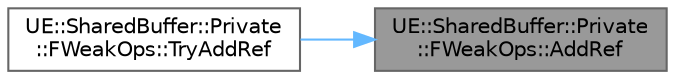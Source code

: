 digraph "UE::SharedBuffer::Private::FWeakOps::AddRef"
{
 // INTERACTIVE_SVG=YES
 // LATEX_PDF_SIZE
  bgcolor="transparent";
  edge [fontname=Helvetica,fontsize=10,labelfontname=Helvetica,labelfontsize=10];
  node [fontname=Helvetica,fontsize=10,shape=box,height=0.2,width=0.4];
  rankdir="RL";
  Node1 [id="Node000001",label="UE::SharedBuffer::Private\l::FWeakOps::AddRef",height=0.2,width=0.4,color="gray40", fillcolor="grey60", style="filled", fontcolor="black",tooltip=" "];
  Node1 -> Node2 [id="edge1_Node000001_Node000002",dir="back",color="steelblue1",style="solid",tooltip=" "];
  Node2 [id="Node000002",label="UE::SharedBuffer::Private\l::FWeakOps::TryAddRef",height=0.2,width=0.4,color="grey40", fillcolor="white", style="filled",URL="$d0/dbc/structUE_1_1SharedBuffer_1_1Private_1_1FWeakOps.html#a39b9fd31bfd017429655a78d80ad026c",tooltip=" "];
}
